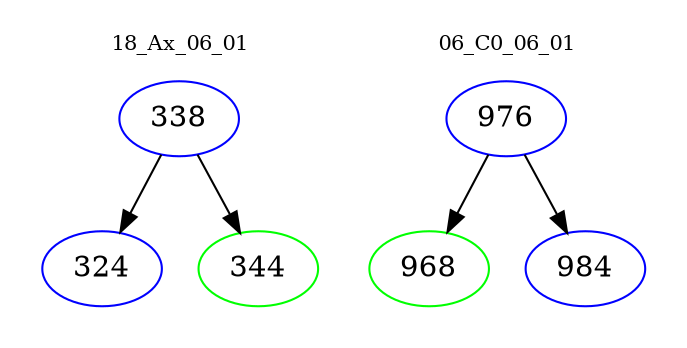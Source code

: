 digraph{
subgraph cluster_0 {
color = white
label = "18_Ax_06_01";
fontsize=10;
T0_338 [label="338", color="blue"]
T0_338 -> T0_324 [color="black"]
T0_324 [label="324", color="blue"]
T0_338 -> T0_344 [color="black"]
T0_344 [label="344", color="green"]
}
subgraph cluster_1 {
color = white
label = "06_C0_06_01";
fontsize=10;
T1_976 [label="976", color="blue"]
T1_976 -> T1_968 [color="black"]
T1_968 [label="968", color="green"]
T1_976 -> T1_984 [color="black"]
T1_984 [label="984", color="blue"]
}
}
